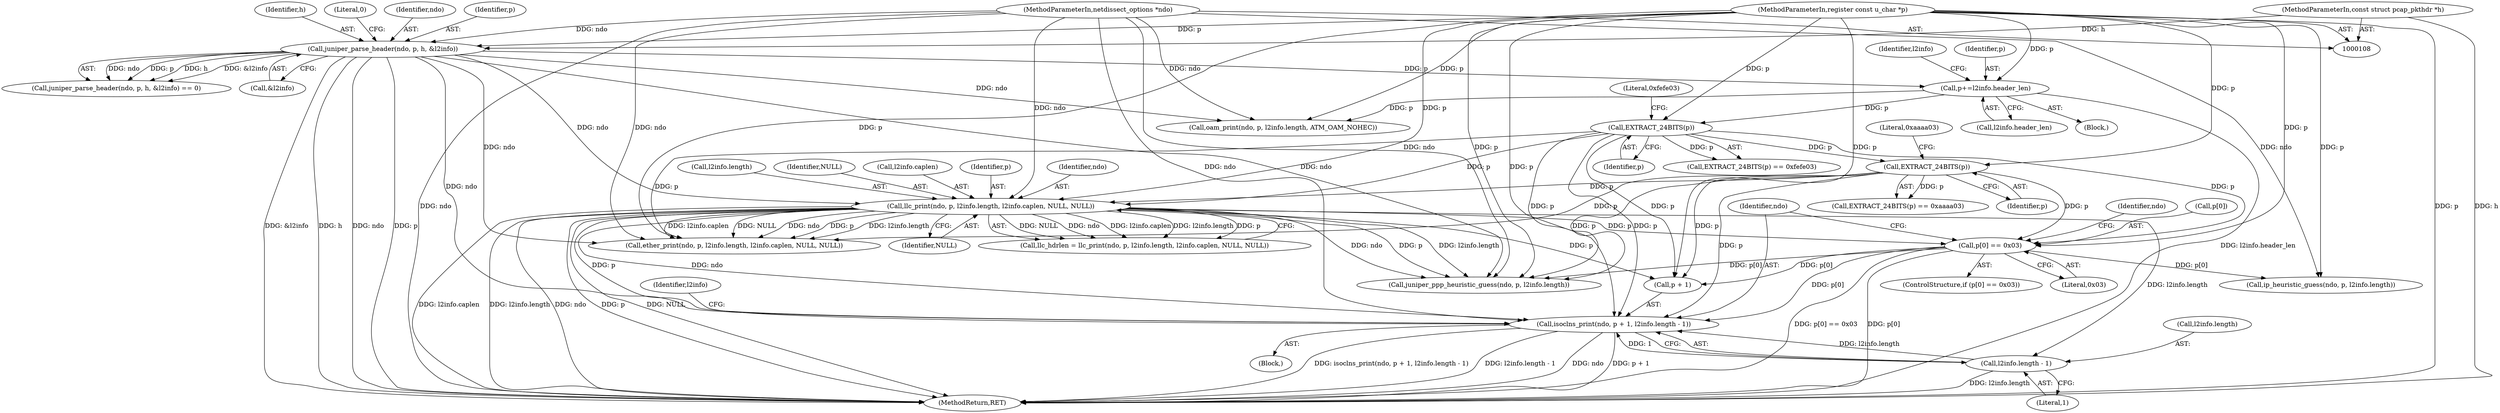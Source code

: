 digraph "0_tcpdump_1dcd10aceabbc03bf571ea32b892c522cbe923de_6@pointer" {
"1000226" [label="(Call,isoclns_print(ndo, p + 1, l2info.length - 1))"];
"1000171" [label="(Call,llc_print(ndo, p, l2info.length, l2info.caplen, NULL, NULL))"];
"1000122" [label="(Call,juniper_parse_header(ndo, p, h, &l2info))"];
"1000109" [label="(MethodParameterIn,netdissect_options *ndo)"];
"1000111" [label="(MethodParameterIn,register const u_char *p)"];
"1000110" [label="(MethodParameterIn,const struct pcap_pkthdr *h)"];
"1000165" [label="(Call,EXTRACT_24BITS(p))"];
"1000161" [label="(Call,EXTRACT_24BITS(p))"];
"1000133" [label="(Call,p+=l2info.header_len)"];
"1000220" [label="(Call,p[0] == 0x03)"];
"1000231" [label="(Call,l2info.length - 1)"];
"1000166" [label="(Identifier,p)"];
"1000177" [label="(Call,l2info.caplen)"];
"1000219" [label="(ControlStructure,if (p[0] == 0x03))"];
"1000121" [label="(Call,juniper_parse_header(ndo, p, h, &l2info) == 0)"];
"1000142" [label="(Identifier,l2info)"];
"1000235" [label="(Literal,1)"];
"1000221" [label="(Call,p[0])"];
"1000162" [label="(Identifier,p)"];
"1000161" [label="(Call,EXTRACT_24BITS(p))"];
"1000181" [label="(Identifier,NULL)"];
"1000124" [label="(Identifier,p)"];
"1000242" [label="(Call,juniper_ppp_heuristic_guess(ndo, p, l2info.length))"];
"1000125" [label="(Identifier,h)"];
"1000111" [label="(MethodParameterIn,register const u_char *p)"];
"1000220" [label="(Call,p[0] == 0x03)"];
"1000122" [label="(Call,juniper_parse_header(ndo, p, h, &l2info))"];
"1000112" [label="(Block,)"];
"1000163" [label="(Literal,0xfefe03)"];
"1000173" [label="(Identifier,p)"];
"1000147" [label="(Call,oam_print(ndo, p, l2info.length, ATM_OAM_NOHEC))"];
"1000228" [label="(Call,p + 1)"];
"1000171" [label="(Call,llc_print(ndo, p, l2info.length, l2info.caplen, NULL, NULL))"];
"1000270" [label="(MethodReturn,RET)"];
"1000172" [label="(Identifier,ndo)"];
"1000126" [label="(Call,&l2info)"];
"1000227" [label="(Identifier,ndo)"];
"1000232" [label="(Call,l2info.length)"];
"1000160" [label="(Call,EXTRACT_24BITS(p) == 0xfefe03)"];
"1000243" [label="(Identifier,ndo)"];
"1000128" [label="(Literal,0)"];
"1000135" [label="(Call,l2info.header_len)"];
"1000169" [label="(Call,llc_hdrlen = llc_print(ndo, p, l2info.length, l2info.caplen, NULL, NULL))"];
"1000238" [label="(Identifier,l2info)"];
"1000255" [label="(Call,ip_heuristic_guess(ndo, p, l2info.length))"];
"1000165" [label="(Call,EXTRACT_24BITS(p))"];
"1000204" [label="(Call,ether_print(ndo, p, l2info.length, l2info.caplen, NULL, NULL))"];
"1000231" [label="(Call,l2info.length - 1)"];
"1000224" [label="(Literal,0x03)"];
"1000174" [label="(Call,l2info.length)"];
"1000133" [label="(Call,p+=l2info.header_len)"];
"1000225" [label="(Block,)"];
"1000109" [label="(MethodParameterIn,netdissect_options *ndo)"];
"1000167" [label="(Literal,0xaaaa03)"];
"1000180" [label="(Identifier,NULL)"];
"1000164" [label="(Call,EXTRACT_24BITS(p) == 0xaaaa03)"];
"1000134" [label="(Identifier,p)"];
"1000226" [label="(Call,isoclns_print(ndo, p + 1, l2info.length - 1))"];
"1000123" [label="(Identifier,ndo)"];
"1000110" [label="(MethodParameterIn,const struct pcap_pkthdr *h)"];
"1000226" -> "1000225"  [label="AST: "];
"1000226" -> "1000231"  [label="CFG: "];
"1000227" -> "1000226"  [label="AST: "];
"1000228" -> "1000226"  [label="AST: "];
"1000231" -> "1000226"  [label="AST: "];
"1000238" -> "1000226"  [label="CFG: "];
"1000226" -> "1000270"  [label="DDG: isoclns_print(ndo, p + 1, l2info.length - 1)"];
"1000226" -> "1000270"  [label="DDG: l2info.length - 1"];
"1000226" -> "1000270"  [label="DDG: ndo"];
"1000226" -> "1000270"  [label="DDG: p + 1"];
"1000171" -> "1000226"  [label="DDG: ndo"];
"1000171" -> "1000226"  [label="DDG: p"];
"1000122" -> "1000226"  [label="DDG: ndo"];
"1000109" -> "1000226"  [label="DDG: ndo"];
"1000220" -> "1000226"  [label="DDG: p[0]"];
"1000165" -> "1000226"  [label="DDG: p"];
"1000161" -> "1000226"  [label="DDG: p"];
"1000111" -> "1000226"  [label="DDG: p"];
"1000231" -> "1000226"  [label="DDG: l2info.length"];
"1000231" -> "1000226"  [label="DDG: 1"];
"1000171" -> "1000169"  [label="AST: "];
"1000171" -> "1000181"  [label="CFG: "];
"1000172" -> "1000171"  [label="AST: "];
"1000173" -> "1000171"  [label="AST: "];
"1000174" -> "1000171"  [label="AST: "];
"1000177" -> "1000171"  [label="AST: "];
"1000180" -> "1000171"  [label="AST: "];
"1000181" -> "1000171"  [label="AST: "];
"1000169" -> "1000171"  [label="CFG: "];
"1000171" -> "1000270"  [label="DDG: ndo"];
"1000171" -> "1000270"  [label="DDG: NULL"];
"1000171" -> "1000270"  [label="DDG: p"];
"1000171" -> "1000270"  [label="DDG: l2info.caplen"];
"1000171" -> "1000270"  [label="DDG: l2info.length"];
"1000171" -> "1000169"  [label="DDG: NULL"];
"1000171" -> "1000169"  [label="DDG: ndo"];
"1000171" -> "1000169"  [label="DDG: l2info.caplen"];
"1000171" -> "1000169"  [label="DDG: l2info.length"];
"1000171" -> "1000169"  [label="DDG: p"];
"1000122" -> "1000171"  [label="DDG: ndo"];
"1000109" -> "1000171"  [label="DDG: ndo"];
"1000165" -> "1000171"  [label="DDG: p"];
"1000161" -> "1000171"  [label="DDG: p"];
"1000111" -> "1000171"  [label="DDG: p"];
"1000171" -> "1000204"  [label="DDG: ndo"];
"1000171" -> "1000204"  [label="DDG: p"];
"1000171" -> "1000204"  [label="DDG: l2info.length"];
"1000171" -> "1000204"  [label="DDG: l2info.caplen"];
"1000171" -> "1000204"  [label="DDG: NULL"];
"1000171" -> "1000220"  [label="DDG: p"];
"1000171" -> "1000228"  [label="DDG: p"];
"1000171" -> "1000231"  [label="DDG: l2info.length"];
"1000171" -> "1000242"  [label="DDG: ndo"];
"1000171" -> "1000242"  [label="DDG: p"];
"1000171" -> "1000242"  [label="DDG: l2info.length"];
"1000122" -> "1000121"  [label="AST: "];
"1000122" -> "1000126"  [label="CFG: "];
"1000123" -> "1000122"  [label="AST: "];
"1000124" -> "1000122"  [label="AST: "];
"1000125" -> "1000122"  [label="AST: "];
"1000126" -> "1000122"  [label="AST: "];
"1000128" -> "1000122"  [label="CFG: "];
"1000122" -> "1000270"  [label="DDG: &l2info"];
"1000122" -> "1000270"  [label="DDG: h"];
"1000122" -> "1000270"  [label="DDG: ndo"];
"1000122" -> "1000270"  [label="DDG: p"];
"1000122" -> "1000121"  [label="DDG: ndo"];
"1000122" -> "1000121"  [label="DDG: p"];
"1000122" -> "1000121"  [label="DDG: h"];
"1000122" -> "1000121"  [label="DDG: &l2info"];
"1000109" -> "1000122"  [label="DDG: ndo"];
"1000111" -> "1000122"  [label="DDG: p"];
"1000110" -> "1000122"  [label="DDG: h"];
"1000122" -> "1000133"  [label="DDG: p"];
"1000122" -> "1000147"  [label="DDG: ndo"];
"1000122" -> "1000204"  [label="DDG: ndo"];
"1000122" -> "1000242"  [label="DDG: ndo"];
"1000109" -> "1000108"  [label="AST: "];
"1000109" -> "1000270"  [label="DDG: ndo"];
"1000109" -> "1000147"  [label="DDG: ndo"];
"1000109" -> "1000204"  [label="DDG: ndo"];
"1000109" -> "1000242"  [label="DDG: ndo"];
"1000109" -> "1000255"  [label="DDG: ndo"];
"1000111" -> "1000108"  [label="AST: "];
"1000111" -> "1000270"  [label="DDG: p"];
"1000111" -> "1000133"  [label="DDG: p"];
"1000111" -> "1000147"  [label="DDG: p"];
"1000111" -> "1000161"  [label="DDG: p"];
"1000111" -> "1000165"  [label="DDG: p"];
"1000111" -> "1000204"  [label="DDG: p"];
"1000111" -> "1000220"  [label="DDG: p"];
"1000111" -> "1000228"  [label="DDG: p"];
"1000111" -> "1000242"  [label="DDG: p"];
"1000111" -> "1000255"  [label="DDG: p"];
"1000110" -> "1000108"  [label="AST: "];
"1000110" -> "1000270"  [label="DDG: h"];
"1000165" -> "1000164"  [label="AST: "];
"1000165" -> "1000166"  [label="CFG: "];
"1000166" -> "1000165"  [label="AST: "];
"1000167" -> "1000165"  [label="CFG: "];
"1000165" -> "1000164"  [label="DDG: p"];
"1000161" -> "1000165"  [label="DDG: p"];
"1000165" -> "1000204"  [label="DDG: p"];
"1000165" -> "1000220"  [label="DDG: p"];
"1000165" -> "1000228"  [label="DDG: p"];
"1000165" -> "1000242"  [label="DDG: p"];
"1000161" -> "1000160"  [label="AST: "];
"1000161" -> "1000162"  [label="CFG: "];
"1000162" -> "1000161"  [label="AST: "];
"1000163" -> "1000161"  [label="CFG: "];
"1000161" -> "1000160"  [label="DDG: p"];
"1000133" -> "1000161"  [label="DDG: p"];
"1000161" -> "1000204"  [label="DDG: p"];
"1000161" -> "1000220"  [label="DDG: p"];
"1000161" -> "1000228"  [label="DDG: p"];
"1000161" -> "1000242"  [label="DDG: p"];
"1000133" -> "1000112"  [label="AST: "];
"1000133" -> "1000135"  [label="CFG: "];
"1000134" -> "1000133"  [label="AST: "];
"1000135" -> "1000133"  [label="AST: "];
"1000142" -> "1000133"  [label="CFG: "];
"1000133" -> "1000270"  [label="DDG: l2info.header_len"];
"1000133" -> "1000147"  [label="DDG: p"];
"1000220" -> "1000219"  [label="AST: "];
"1000220" -> "1000224"  [label="CFG: "];
"1000221" -> "1000220"  [label="AST: "];
"1000224" -> "1000220"  [label="AST: "];
"1000227" -> "1000220"  [label="CFG: "];
"1000243" -> "1000220"  [label="CFG: "];
"1000220" -> "1000270"  [label="DDG: p[0]"];
"1000220" -> "1000270"  [label="DDG: p[0] == 0x03"];
"1000220" -> "1000228"  [label="DDG: p[0]"];
"1000220" -> "1000242"  [label="DDG: p[0]"];
"1000220" -> "1000255"  [label="DDG: p[0]"];
"1000231" -> "1000235"  [label="CFG: "];
"1000232" -> "1000231"  [label="AST: "];
"1000235" -> "1000231"  [label="AST: "];
"1000231" -> "1000270"  [label="DDG: l2info.length"];
}
